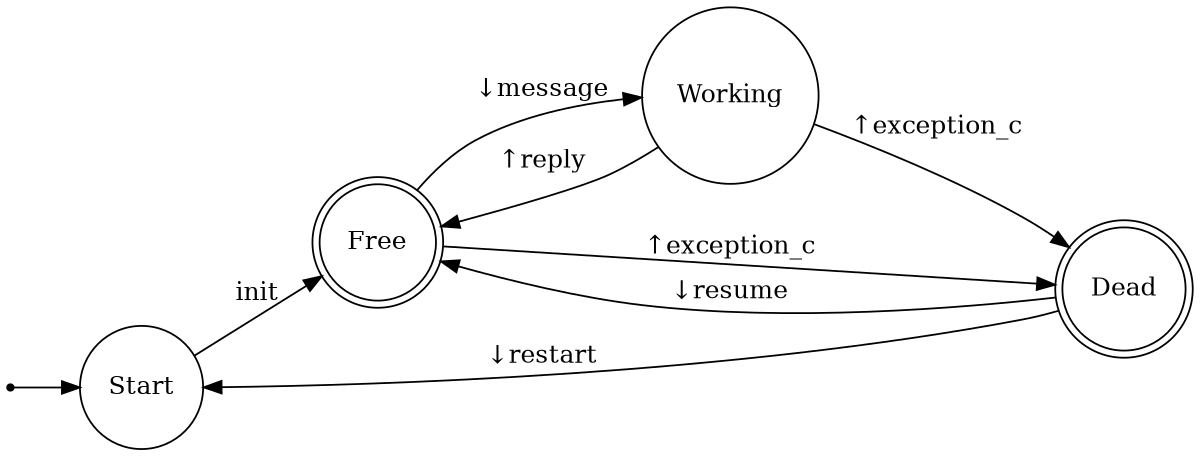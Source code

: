 digraph finite_state_machine {
    rankdir=LR;
    size="8,5"
    node [shape = point ]; begin
 
    node [shape = circle, label="Start", fontsize=14] Start;
    node [shape = doublecircle, label="Free", fontsize=14] Free;
    node [shape = circle, label="Working", fontsize=14] Working;
    node [shape = doublecircle, label="Dead", fontsize=14] Dead;
 

    begin -> Start;
    Start -> Free [ label = "init" ];

    Free -> Working [ label = "↓message" ];
    Free -> Dead [ label = "↑exception_c" ];

    Working -> Dead [ label = "↑exception_c" ];
    Working -> Free [ label = "↑reply" ];


    Dead -> Start [ label = "↓restart" ];
    Dead -> Free [ label = "↓resume" ];
}
